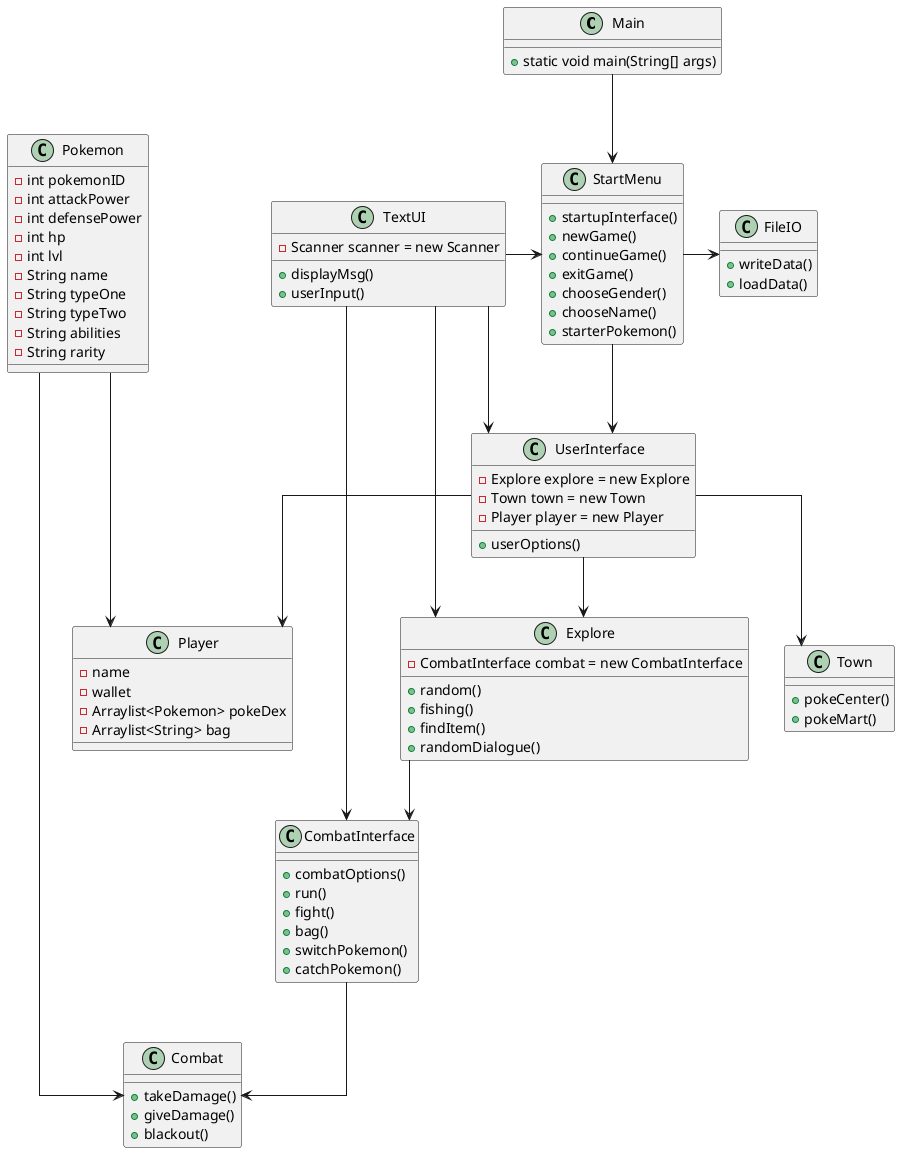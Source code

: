 @startuml
'https://plantuml.com/class-diagram
skinparam linetype polyline
skinparam linetype ortho

class Main{
+ static void main(String[] args)
}

class StartMenu {
+ startupInterface()
+ newGame()
+ continueGame()
+ exitGame()
+ chooseGender()
+ chooseName()
+ starterPokemon()
}


class Pokemon{
- int pokemonID
- int attackPower
- int defensePower
- int hp
- int lvl
- String name
- String typeOne
- String typeTwo
- String abilities
- String rarity
}

class Combat{
+ takeDamage()
+ giveDamage()
+ blackout()
}

class CombatInterface{
+ combatOptions()
+ run()
+ fight()
+ bag()
+ switchPokemon()
+ catchPokemon()

}

class Player{
- name
- wallet
- Arraylist<Pokemon> pokeDex
- Arraylist<String> bag

}

class UserInterface {
- Explore explore = new Explore
- Town town = new Town
- Player player = new Player
+ userOptions()
}

class Town {
+ pokeCenter()
+ pokeMart()
}

class Explore {
- CombatInterface combat = new CombatInterface
+ random()
+ fishing()
+ findItem()
+ randomDialogue()
}

class FileIO{
+ writeData()
+ loadData()
}
class TextUI{
- Scanner scanner = new Scanner
+ displayMsg()
+ userInput()
}

Main --> StartMenu
StartMenu --> UserInterface
UserInterface --> Player
UserInterface --> Town
UserInterface --> Explore
Explore --> CombatInterface
CombatInterface --> Combat
Pokemon ---> Player
Pokemon ---> Combat
StartMenu -> FileIO
TextUI -> StartMenu
TextUI --> UserInterface
TextUI --> Explore
TextUI --> CombatInterface


@enduml